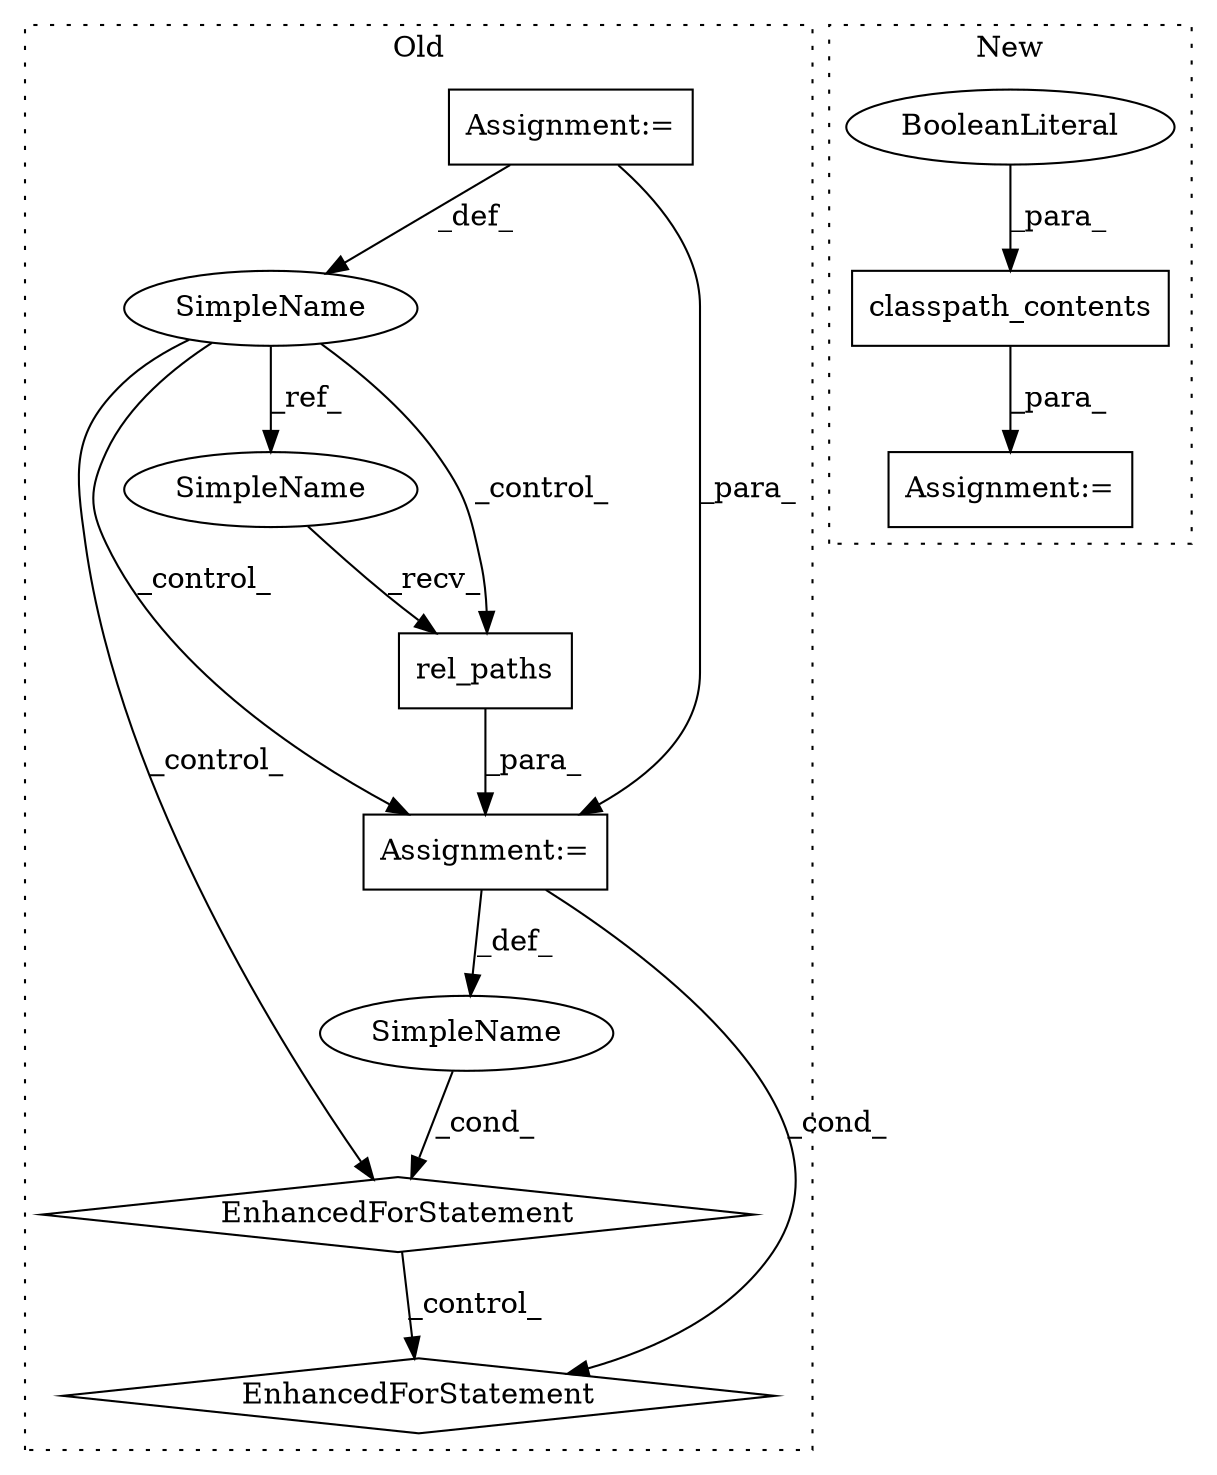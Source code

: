digraph G {
subgraph cluster0 {
1 [label="EnhancedForStatement" a="70" s="3025,3103" l="61,2" shape="diamond"];
4 [label="rel_paths" a="32" s="3002" l="11" shape="box"];
5 [label="EnhancedForStatement" a="70" s="2893,3013" l="79,2" shape="diamond"];
6 [label="SimpleName" a="42" s="2976" l="7" shape="ellipse"];
7 [label="SimpleName" a="42" s="2840" l="15" shape="ellipse"];
8 [label="Assignment:=" a="7" s="2771,2883" l="65,2" shape="box"];
10 [label="Assignment:=" a="7" s="2893,3013" l="79,2" shape="box"];
11 [label="SimpleName" a="42" s="2986" l="15" shape="ellipse"];
label = "Old";
style="dotted";
}
subgraph cluster1 {
2 [label="classpath_contents" a="32" s="2797,2878" l="26,1" shape="box"];
3 [label="BooleanLiteral" a="9" s="2873" l="5" shape="ellipse"];
9 [label="Assignment:=" a="7" s="2782" l="1" shape="box"];
label = "New";
style="dotted";
}
2 -> 9 [label="_para_"];
3 -> 2 [label="_para_"];
4 -> 10 [label="_para_"];
5 -> 1 [label="_control_"];
6 -> 5 [label="_cond_"];
7 -> 11 [label="_ref_"];
7 -> 10 [label="_control_"];
7 -> 4 [label="_control_"];
7 -> 5 [label="_control_"];
8 -> 10 [label="_para_"];
8 -> 7 [label="_def_"];
10 -> 1 [label="_cond_"];
10 -> 6 [label="_def_"];
11 -> 4 [label="_recv_"];
}
